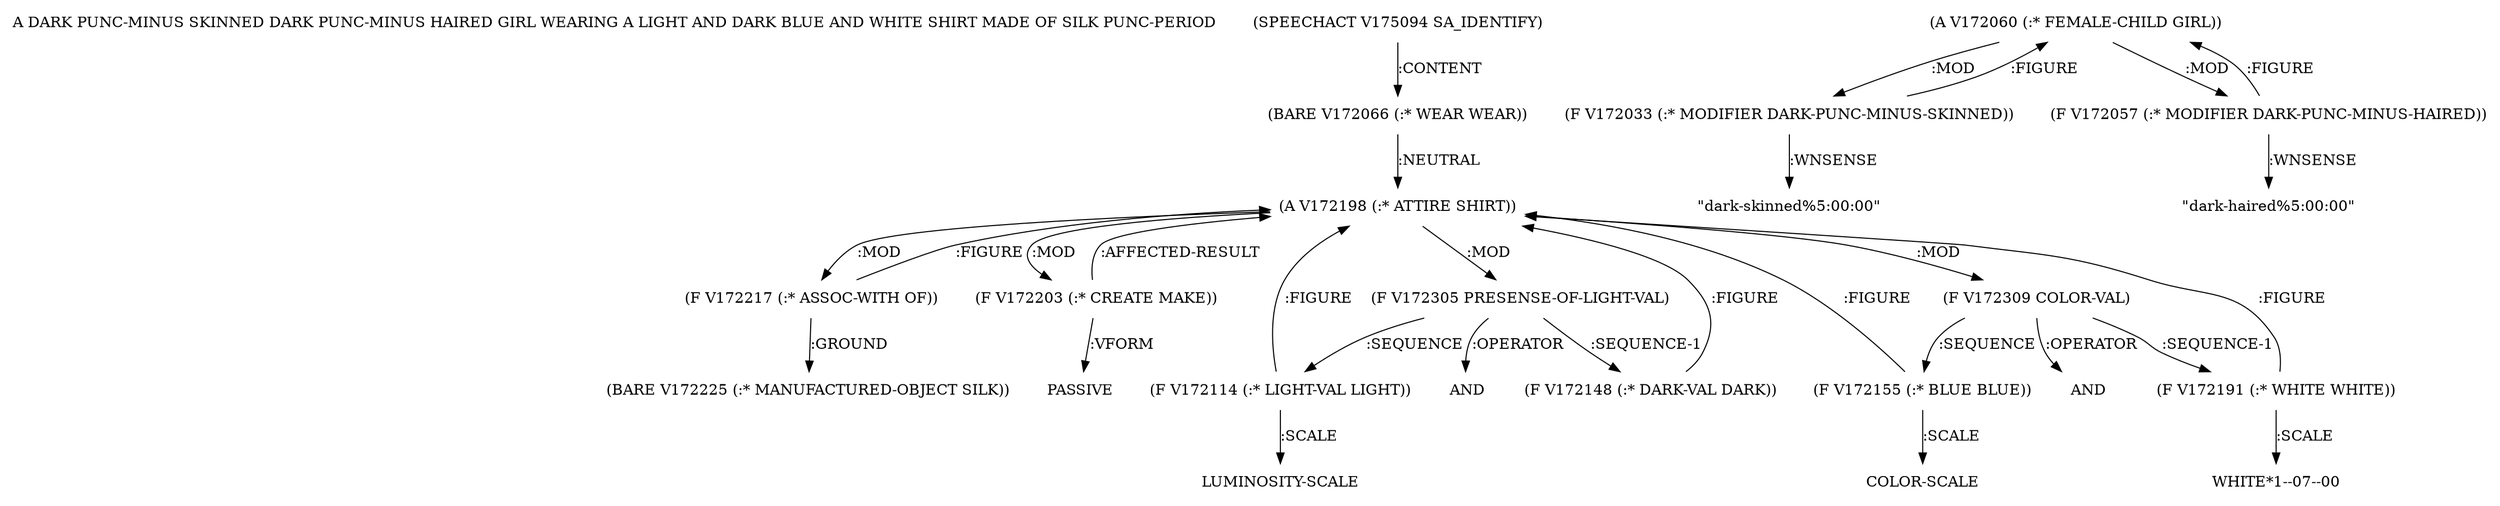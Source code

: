 digraph Terms {
  node [shape=none]
  "A DARK PUNC-MINUS SKINNED DARK PUNC-MINUS HAIRED GIRL WEARING A LIGHT AND DARK BLUE AND WHITE SHIRT MADE OF SILK PUNC-PERIOD"
  "V175094" [label="(SPEECHACT V175094 SA_IDENTIFY)"]
  "V175094" -> "V172066" [label=":CONTENT"]
  "V172066" [label="(BARE V172066 (:* WEAR WEAR))"]
  "V172066" -> "V172198" [label=":NEUTRAL"]
  "V172198" [label="(A V172198 (:* ATTIRE SHIRT))"]
  "V172198" -> "V172217" [label=":MOD"]
  "V172198" -> "V172203" [label=":MOD"]
  "V172198" -> "V172305" [label=":MOD"]
  "V172198" -> "V172309" [label=":MOD"]
  "V172305" [label="(F V172305 PRESENSE-OF-LIGHT-VAL)"]
  "V172305" -> "V172114" [label=":SEQUENCE"]
  "V172305" -> "V172148" [label=":SEQUENCE-1"]
  "V172305" -> "NT182603" [label=":OPERATOR"]
  "NT182603" [label="AND"]
  "V172114" [label="(F V172114 (:* LIGHT-VAL LIGHT))"]
  "V172114" -> "V172198" [label=":FIGURE"]
  "V172114" -> "NT182604" [label=":SCALE"]
  "NT182604" [label="LUMINOSITY-SCALE"]
  "V172148" [label="(F V172148 (:* DARK-VAL DARK))"]
  "V172148" -> "V172198" [label=":FIGURE"]
  "V172309" [label="(F V172309 COLOR-VAL)"]
  "V172309" -> "V172155" [label=":SEQUENCE"]
  "V172309" -> "V172191" [label=":SEQUENCE-1"]
  "V172309" -> "NT182605" [label=":OPERATOR"]
  "NT182605" [label="AND"]
  "V172155" [label="(F V172155 (:* BLUE BLUE))"]
  "V172155" -> "V172198" [label=":FIGURE"]
  "V172155" -> "NT182606" [label=":SCALE"]
  "NT182606" [label="COLOR-SCALE"]
  "V172191" [label="(F V172191 (:* WHITE WHITE))"]
  "V172191" -> "V172198" [label=":FIGURE"]
  "V172191" -> "NT182607" [label=":SCALE"]
  "NT182607" [label="WHITE*1--07--00"]
  "V172203" [label="(F V172203 (:* CREATE MAKE))"]
  "V172203" -> "V172198" [label=":AFFECTED-RESULT"]
  "V172203" -> "NT182608" [label=":VFORM"]
  "NT182608" [label="PASSIVE"]
  "V172217" [label="(F V172217 (:* ASSOC-WITH OF))"]
  "V172217" -> "V172225" [label=":GROUND"]
  "V172217" -> "V172198" [label=":FIGURE"]
  "V172225" [label="(BARE V172225 (:* MANUFACTURED-OBJECT SILK))"]
  "V172060" [label="(A V172060 (:* FEMALE-CHILD GIRL))"]
  "V172060" -> "V172033" [label=":MOD"]
  "V172060" -> "V172057" [label=":MOD"]
  "V172033" [label="(F V172033 (:* MODIFIER DARK-PUNC-MINUS-SKINNED))"]
  "V172033" -> "V172060" [label=":FIGURE"]
  "V172033" -> "NT182609" [label=":WNSENSE"]
  "NT182609" [label="\"dark-skinned%5:00:00\""]
  "V172057" [label="(F V172057 (:* MODIFIER DARK-PUNC-MINUS-HAIRED))"]
  "V172057" -> "V172060" [label=":FIGURE"]
  "V172057" -> "NT182610" [label=":WNSENSE"]
  "NT182610" [label="\"dark-haired%5:00:00\""]
}
